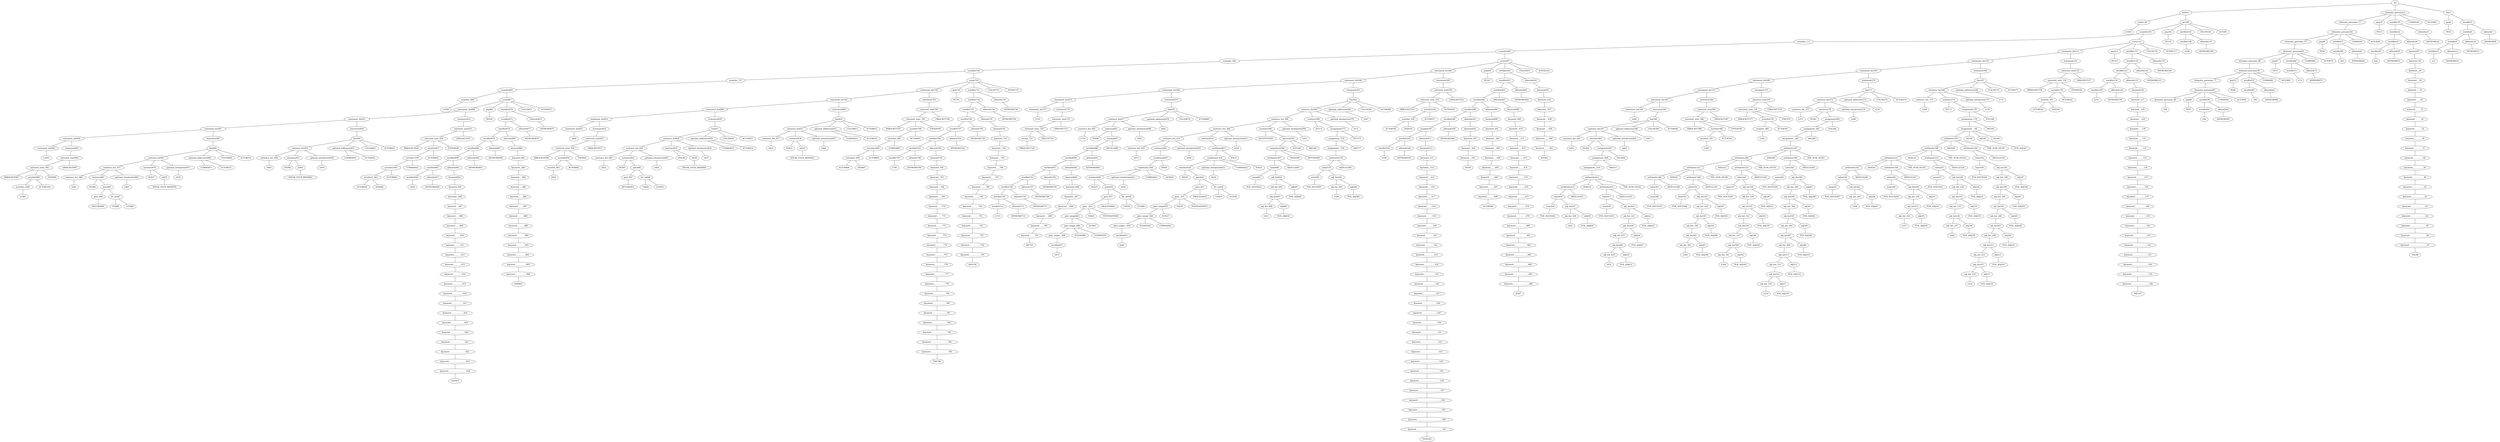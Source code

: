 strict graph {
	S0 -- actlist1
	S0 -- dramatis_personae2
	S0 -- title3

	title3 -- peq4
	title3 -- wordlist5

	wordlist5 -- wordlist6
	wordlist5 -- allwords7

	allwords7 -- ANYWORD8


	wordlist6 -- wordlist9
	wordlist6 -- allwords10

	allwords10 -- ANYWORD11


	wordlist9 -- wordlist12
	wordlist9 -- allwords13

	allwords13 -- ANYWORD14


	wordlist12 -- λ15

	peq4 -- PE16


	dramatis_personae2 -- dramatis_personae_17
	dramatis_personae2 -- peq18
	dramatis_personae2 -- wordlist19
	dramatis_personae2 -- COMMA20
	dramatis_personae2 -- ACTOR21



	wordlist19 -- wordlist22
	wordlist19 -- allwords23

	allwords23 -- ANYWORD24


	wordlist22 -- wordlist25
	wordlist22 -- allwords26

	allwords26 -- keyword27

	keyword27 -- keyword_28

	keyword_28 -- keyword__29

	keyword__29 -- keyword___30

	keyword___30 -- keyword____31

	keyword____31 -- keyword_____32

	keyword_____32 -- keyword______33

	keyword______33 -- keyword_______34

	keyword_______34 -- keyword________35

	keyword________35 -- keyword_________36

	keyword_________36 -- keyword__________37

	keyword__________37 -- keyword___________38

	keyword___________38 -- keyword____________39

	keyword____________39 -- keyword_____________40

	keyword_____________40 -- keyword______________41

	keyword______________41 -- keyword_______________42

	keyword_______________42 -- keyword________________43

	keyword________________43 -- keyword_________________44

	keyword_________________44 -- keyword__________________45

	keyword__________________45 -- keyword___________________46

	keyword___________________46 -- keyword____________________47

	keyword____________________47 -- THE48


	wordlist25 -- wordlist49
	wordlist25 -- allwords50

	allwords50 -- ANYWORD51


	wordlist49 -- λ52

	peq18 -- PE53


	dramatis_personae_17 -- dramatis_personae54

	dramatis_personae54 -- dramatis_personae_55
	dramatis_personae54 -- peq56
	dramatis_personae54 -- wordlist57
	dramatis_personae54 -- COMMA58
	dramatis_personae54 -- ACTOR59



	wordlist57 -- wordlist60
	wordlist57 -- allwords61

	allwords61 -- ANYWORD62


	wordlist60 -- λ63

	peq56 -- PE64


	dramatis_personae_55 -- dramatis_personae65

	dramatis_personae65 -- dramatis_personae_66
	dramatis_personae65 -- peq67
	dramatis_personae65 -- wordlist68
	dramatis_personae65 -- COMMA69
	dramatis_personae65 -- ACTOR70



	wordlist68 -- wordlist71
	wordlist68 -- allwords72

	allwords72 -- ANYWORD73


	wordlist71 -- λ74

	peq67 -- PE75


	dramatis_personae_66 -- dramatis_personae76

	dramatis_personae76 -- dramatis_personae_77
	dramatis_personae76 -- peq78
	dramatis_personae76 -- wordlist79
	dramatis_personae76 -- COMMA80
	dramatis_personae76 -- ACTOR81



	wordlist79 -- wordlist82
	wordlist79 -- allwords83

	allwords83 -- ANYWORD84


	wordlist82 -- λ85

	peq78 -- PE86


	dramatis_personae_77 -- dramatis_personae87

	dramatis_personae87 -- dramatis_personae_88
	dramatis_personae87 -- peq89
	dramatis_personae87 -- wordlist90
	dramatis_personae87 -- COMMA91
	dramatis_personae87 -- ACTOR92



	wordlist90 -- wordlist93
	wordlist90 -- allwords94

	allwords94 -- ANYWORD95


	wordlist93 -- λ96

	peq89 -- PE97


	dramatis_personae_88 -- λ98

	actlist1 -- actlist_99
	actlist1 -- act100

	act100 -- scenelist101
	act100 -- peq102
	act100 -- wordlist103
	act100 -- COLON104
	act100 -- ACT105



	wordlist103 -- wordlist106
	wordlist103 -- allwords107

	allwords107 -- ANYWORD108


	wordlist106 -- λ109

	peq102 -- PE110


	scenelist101 -- scenelist_111
	scenelist101 -- scene112

	scene112 -- statement_list113
	scene112 -- peq114
	scene112 -- wordlist115
	scene112 -- COLON116
	scene112 -- SCENE117



	wordlist115 -- wordlist118
	wordlist115 -- allwords119

	allwords119 -- ANYWORD120


	wordlist118 -- wordlist121
	wordlist118 -- allwords122

	allwords122 -- ANYWORD123


	wordlist121 -- wordlist124
	wordlist121 -- allwords125

	allwords125 -- keyword126

	keyword126 -- keyword_127

	keyword_127 -- keyword__128

	keyword__128 -- keyword___129

	keyword___129 -- keyword____130

	keyword____130 -- keyword_____131

	keyword_____131 -- keyword______132

	keyword______132 -- keyword_______133

	keyword_______133 -- keyword________134

	keyword________134 -- keyword_________135

	keyword_________135 -- keyword__________136

	keyword__________136 -- keyword___________137

	keyword___________137 -- keyword____________138

	keyword____________138 -- keyword_____________139

	keyword_____________139 -- keyword______________140

	keyword______________140 -- keyword_______________141

	keyword_______________141 -- keyword________________142

	keyword________________142 -- keyword_________________143

	keyword_________________143 -- keyword__________________144

	keyword__________________144 -- keyword___________________145

	keyword___________________145 -- keyword____________________146

	keyword____________________146 -- THE147


	wordlist124 -- wordlist148
	wordlist124 -- allwords149

	allwords149 -- ANYWORD150


	wordlist148 -- λ151

	peq114 -- PE152


	statement_list113 -- statement_list153
	statement_list113 -- statement154

	statement154 -- enterexit_stmt155

	enterexit_stmt155 -- enterexit_stmt_156
	enterexit_stmt155 -- LBRACKET157


	enterexit_stmt_156 -- RBRACKET158
	enterexit_stmt_156 -- actorlist159
	enterexit_stmt_156 -- ENTER160


	actorlist159 -- actorlist_161
	actorlist159 -- ACTOR162


	actorlist_161 -- ACTOR163
	actorlist_161 -- AND164




	statement_list153 -- statement_list165
	statement_list153 -- statement166

	statement166 -- line167

	line167 -- sentence_list168
	line167 -- optional_addressee169
	line167 -- COLON170
	line167 -- ACTOR171



	optional_addressee169 -- λ172

	sentence_list168 -- sentence_list_173
	sentence_list168 -- sentence174
	sentence_list168 -- optional_interjection175

	optional_interjection175 -- λ176

	sentence174 -- PE177
	sentence174 -- assignment178

	assignment178 -- assignment_179
	assignment178 -- YOU180


	assignment_179 -- assignment__181
	assignment_179 -- ARE182


	assignment__181 -- arithmetic183
	assignment__181 -- AS184
	assignment__181 -- adj185
	assignment__181 -- AS186


	adj185 -- POS_ADJ187



	arithmetic183 -- arithmetic188
	arithmetic183 -- AND189
	arithmetic183 -- arithmetic190
	arithmetic183 -- THE_SUM_OF191


	arithmetic190 -- value192
	arithmetic190 -- ARTICLE193


	value192 -- noun194
	value192 -- adj_list195

	adj_list195 -- adj_list_196
	adj_list195 -- adj197

	adj197 -- POS_ADJ198


	adj_list_196 -- adj_list199

	adj_list199 -- adj_list_200
	adj_list199 -- adj201

	adj201 -- POS_ADJ202


	adj_list_200 -- adj_list203

	adj_list203 -- adj_list_204
	adj_list203 -- adj205

	adj205 -- POS_ADJ206


	adj_list_204 -- adj_list207

	adj_list207 -- adj_list_208
	adj_list207 -- adj209

	adj209 -- POS_ADJ210


	adj_list_208 -- adj_list211

	adj_list211 -- adj_list_212
	adj_list211 -- adj213

	adj213 -- POS_ADJ214


	adj_list_212 -- adj_list215

	adj_list215 -- adj_list_216
	adj_list215 -- adj217

	adj217 -- POS_ADJ218


	adj_list_216 -- λ219

	noun194 -- POS_NOUN220



	arithmetic188 -- arithmetic221
	arithmetic188 -- AND222
	arithmetic188 -- arithmetic223
	arithmetic188 -- THE_SUM_OF224


	arithmetic223 -- value225
	arithmetic223 -- ARTICLE226


	value225 -- noun227
	value225 -- adj_list228

	adj_list228 -- adj_list_229
	adj_list228 -- adj230

	adj230 -- POS_ADJ231


	adj_list_229 -- adj_list232

	adj_list232 -- adj_list_233
	adj_list232 -- adj234

	adj234 -- POS_ADJ235


	adj_list_233 -- adj_list236

	adj_list236 -- adj_list_237
	adj_list236 -- adj238

	adj238 -- POS_ADJ239


	adj_list_237 -- λ240

	noun227 -- POS_NOUN241



	arithmetic221 -- arithmetic242
	arithmetic221 -- AND243
	arithmetic221 -- arithmetic244
	arithmetic221 -- THE_SUM_OF245


	arithmetic244 -- value246
	arithmetic244 -- ARTICLE247


	value246 -- noun248
	value246 -- adj_list249

	adj_list249 -- adj_list_250
	adj_list249 -- adj251

	adj251 -- POS_ADJ252


	adj_list_250 -- adj_list253

	adj_list253 -- adj_list_254
	adj_list253 -- adj255

	adj255 -- POS_ADJ256


	adj_list_254 -- λ257

	noun248 -- POS_NOUN258



	arithmetic242 -- value259
	arithmetic242 -- ARTICLE260


	value259 -- noun261
	value259 -- adj_list262

	adj_list262 -- adj_list_263
	adj_list262 -- adj264

	adj264 -- POS_ADJ265


	adj_list_263 -- λ266

	noun261 -- POS_NOUN267



	sentence_list_173 -- λ268

	statement_list165 -- statement_list269
	statement_list165 -- statement270

	statement270 -- line271

	line271 -- sentence_list272
	line271 -- optional_addressee273
	line271 -- COLON274
	line271 -- ACTOR275



	optional_addressee273 -- λ276

	sentence_list272 -- sentence_list_277
	sentence_list272 -- sentence278
	sentence_list272 -- optional_interjection279

	optional_interjection279 -- λ280

	sentence278 -- PE281
	sentence278 -- assignment282

	assignment282 -- assignment_283
	assignment282 -- YOU284


	assignment_283 -- assignment__285
	assignment_283 -- ARE286


	assignment__285 -- arithmetic287

	arithmetic287 -- arithmetic288
	arithmetic287 -- AND289
	arithmetic287 -- arithmetic290
	arithmetic287 -- THE_SUM_OF291


	arithmetic290 -- value292
	arithmetic290 -- ARTICLE293


	value292 -- noun294
	value292 -- adj_list295

	adj_list295 -- adj_list_296
	adj_list295 -- adj297

	adj297 -- POS_ADJ298


	adj_list_296 -- adj_list299

	adj_list299 -- adj_list_300
	adj_list299 -- adj301

	adj301 -- POS_ADJ302


	adj_list_300 -- adj_list303

	adj_list303 -- adj_list_304
	adj_list303 -- adj305

	adj305 -- POS_ADJ306


	adj_list_304 -- adj_list307

	adj_list307 -- adj_list_308
	adj_list307 -- adj309

	adj309 -- POS_ADJ310


	adj_list_308 -- adj_list311

	adj_list311 -- adj_list_312
	adj_list311 -- adj313

	adj313 -- POS_ADJ314


	adj_list_312 -- adj_list315

	adj_list315 -- adj_list_316
	adj_list315 -- adj317

	adj317 -- POS_ADJ318


	adj_list_316 -- λ319

	noun294 -- POS_NOUN320



	arithmetic288 -- arithmetic321
	arithmetic288 -- AND322
	arithmetic288 -- arithmetic323
	arithmetic288 -- THE_SUM_OF324


	arithmetic323 -- value325
	arithmetic323 -- ARTICLE326


	value325 -- noun327
	value325 -- adj_list328

	adj_list328 -- adj_list_329
	adj_list328 -- adj330

	adj330 -- POS_ADJ331


	adj_list_329 -- adj_list332

	adj_list332 -- adj_list_333
	adj_list332 -- adj334

	adj334 -- POS_ADJ335


	adj_list_333 -- adj_list336

	adj_list336 -- adj_list_337
	adj_list336 -- adj338

	adj338 -- POS_ADJ339


	adj_list_337 -- adj_list340

	adj_list340 -- adj_list_341
	adj_list340 -- adj342

	adj342 -- POS_ADJ343


	adj_list_341 -- λ344

	noun327 -- POS_NOUN345



	arithmetic321 -- arithmetic346
	arithmetic321 -- AND347
	arithmetic321 -- arithmetic348
	arithmetic321 -- THE_SUM_OF349


	arithmetic348 -- value350
	arithmetic348 -- ARTICLE351


	value350 -- noun352
	value350 -- adj_list353

	adj_list353 -- adj_list_354
	adj_list353 -- adj355

	adj355 -- POS_ADJ356


	adj_list_354 -- adj_list357

	adj_list357 -- adj_list_358
	adj_list357 -- adj359

	adj359 -- POS_ADJ360


	adj_list_358 -- adj_list361

	adj_list361 -- adj_list_362
	adj_list361 -- adj363

	adj363 -- POS_ADJ364


	adj_list_362 -- λ365

	noun352 -- POS_NOUN366



	arithmetic346 -- value367
	arithmetic346 -- ARTICLE368


	value367 -- noun369

	noun369 -- POS_NOUN370



	sentence_list_277 -- λ371

	statement_list269 -- statement_list372
	statement_list269 -- statement373

	statement373 -- enterexit_stmt374

	enterexit_stmt374 -- enterexit_stmt_375
	enterexit_stmt374 -- LBRACKET376


	enterexit_stmt_375 -- RBRACKET377
	enterexit_stmt_375 -- actorlist378
	enterexit_stmt_375 -- EXIT379


	actorlist378 -- actorlist_380
	actorlist378 -- ACTOR381


	actorlist_380 -- λ382


	statement_list372 -- statement_list383
	statement_list372 -- statement384

	statement384 -- enterexit_stmt385

	enterexit_stmt385 -- enterexit_stmt_386
	enterexit_stmt385 -- LBRACKET387


	enterexit_stmt_386 -- RBRACKET388
	enterexit_stmt_386 -- actorlist389
	enterexit_stmt_386 -- ENTER390


	actorlist389 -- actorlist_391
	actorlist389 -- ACTOR392


	actorlist_391 -- λ393


	statement_list383 -- statement_list394
	statement_list383 -- statement395

	statement395 -- line396

	line396 -- sentence_list397
	line396 -- optional_addressee398
	line396 -- COLON399
	line396 -- ACTOR400



	optional_addressee398 -- λ401

	sentence_list397 -- sentence_list_402
	sentence_list397 -- sentence403
	sentence_list397 -- optional_interjection404

	optional_interjection404 -- λ405

	sentence403 -- PE406
	sentence403 -- assignment407

	assignment407 -- assignment_408
	assignment407 -- YOU409


	assignment_408 -- assignment__410
	assignment_408 -- ARE411


	assignment__410 -- arithmetic412

	arithmetic412 -- arithmetic413
	arithmetic412 -- AND414
	arithmetic412 -- arithmetic415
	arithmetic412 -- THE_SUM_OF416


	arithmetic415 -- value417
	arithmetic415 -- ARTICLE418


	value417 -- noun419
	value417 -- adj_list420

	adj_list420 -- adj_list_421
	adj_list420 -- adj422

	adj422 -- POS_ADJ423


	adj_list_421 -- adj_list424

	adj_list424 -- adj_list_425
	adj_list424 -- adj426

	adj426 -- POS_ADJ427


	adj_list_425 -- adj_list428

	adj_list428 -- adj_list_429
	adj_list428 -- adj430

	adj430 -- POS_ADJ431


	adj_list_429 -- λ432

	noun419 -- POS_NOUN433



	arithmetic413 -- value434
	arithmetic413 -- ARTICLE435


	value434 -- noun436
	value434 -- adj_list437

	adj_list437 -- adj_list_438
	adj_list437 -- adj439

	adj439 -- POS_ADJ440


	adj_list_438 -- λ441

	noun436 -- POS_NOUN442



	sentence_list_402 -- λ443

	statement_list394 -- λ444

	scenelist_111 -- scenelist445

	scenelist445 -- scenelist_446
	scenelist445 -- scene447

	scene447 -- statement_list448
	scene447 -- peq449
	scene447 -- wordlist450
	scene447 -- COLON451
	scene447 -- SCENE452



	wordlist450 -- wordlist453
	wordlist450 -- allwords454

	allwords454 -- keyword455

	keyword455 -- keyword_456

	keyword_456 -- keyword__457

	keyword__457 -- keyword___458

	keyword___458 -- keyword____459

	keyword____459 -- keyword_____460

	keyword_____460 -- keyword______461

	keyword______461 -- WE462


	wordlist453 -- wordlist463
	wordlist453 -- allwords464

	allwords464 -- ANYWORD465


	wordlist463 -- wordlist466
	wordlist463 -- allwords467

	allwords467 -- keyword468

	keyword468 -- keyword_469

	keyword_469 -- keyword__470

	keyword__470 -- keyword___471

	keyword___471 -- keyword____472

	keyword____472 -- keyword_____473

	keyword_____473 -- keyword______474

	keyword______474 -- keyword_______475

	keyword_______475 -- keyword________476

	keyword________476 -- keyword_________477

	keyword_________477 -- keyword__________478

	keyword__________478 -- keyword___________479

	keyword___________479 -- keyword____________480

	keyword____________480 -- keyword_____________481

	keyword_____________481 -- keyword______________482

	keyword______________482 -- keyword_______________483

	keyword_______________483 -- keyword________________484

	keyword________________484 -- keyword_________________485

	keyword_________________485 -- keyword__________________486

	keyword__________________486 -- IF487


	wordlist466 -- wordlist488
	wordlist466 -- allwords489

	allwords489 -- keyword490

	keyword490 -- keyword_491

	keyword_491 -- keyword__492

	keyword__492 -- keyword___493

	keyword___493 -- keyword____494

	keyword____494 -- keyword_____495

	keyword_____495 -- keyword______496

	keyword______496 -- keyword_______497

	keyword_______497 -- keyword________498

	keyword________498 -- ACTOR499


	wordlist488 -- wordlist500
	wordlist488 -- allwords501

	allwords501 -- keyword502

	keyword502 -- keyword_503

	keyword_503 -- keyword__504

	keyword__504 -- keyword___505

	keyword___505 -- IS506


	wordlist500 -- wordlist507
	wordlist500 -- allwords508

	allwords508 -- ANYWORD509


	wordlist507 -- wordlist510
	wordlist507 -- allwords511

	allwords511 -- keyword512

	keyword512 -- keyword_513

	keyword_513 -- keyword__514

	keyword__514 -- keyword___515

	keyword___515 -- keyword____516

	keyword____516 -- keyword_____517

	keyword_____517 -- keyword______518

	keyword______518 -- keyword_______519

	keyword_______519 -- keyword________520

	keyword________520 -- keyword_________521

	keyword_________521 -- keyword__________522

	keyword__________522 -- keyword___________523

	keyword___________523 -- keyword____________524

	keyword____________524 -- keyword_____________525

	keyword_____________525 -- keyword______________526

	keyword______________526 -- keyword_______________527

	keyword_______________527 -- keyword________________528

	keyword________________528 -- keyword_________________529

	keyword_________________529 -- keyword__________________530

	keyword__________________530 -- keyword___________________531

	keyword___________________531 -- keyword____________________532

	keyword____________________532 -- keyword_____________________533

	keyword_____________________533 -- keyword______________________534

	keyword______________________534 -- keyword_______________________535

	keyword_______________________535 -- keyword________________________536

	keyword________________________536 -- keyword_________________________537

	keyword_________________________537 -- keyword__________________________538

	keyword__________________________538 -- keyword___________________________539

	keyword___________________________539 -- keyword____________________________540

	keyword____________________________540 -- keyword_____________________________541

	keyword_____________________________541 -- THAN542


	wordlist510 -- wordlist543
	wordlist510 -- allwords544

	allwords544 -- ANYWORD545


	wordlist543 -- λ546

	peq449 -- PE547


	statement_list448 -- statement_list548
	statement_list448 -- statement549

	statement549 -- enterexit_stmt550

	enterexit_stmt550 -- enterexit_stmt_551
	enterexit_stmt550 -- LBRACKET552


	enterexit_stmt_551 -- RBRACKET553
	enterexit_stmt_551 -- actorlist554
	enterexit_stmt_551 -- ENTER555


	actorlist554 -- actorlist_556
	actorlist554 -- ACTOR557


	actorlist_556 -- ACTOR558
	actorlist_556 -- AND559




	statement_list548 -- statement_list560
	statement_list548 -- statement561

	statement561 -- line562

	line562 -- sentence_list563
	line562 -- optional_addressee564
	line562 -- COLON565
	line562 -- ACTOR566



	optional_addressee564 -- λ567

	sentence_list563 -- sentence_list_568
	sentence_list563 -- sentence569
	sentence_list563 -- optional_interjection570

	optional_interjection570 -- λ571

	sentence569 -- PE572
	sentence569 -- assignment573

	assignment573 -- assignment_574
	assignment573 -- YOU575


	assignment_574 -- assignment__576
	assignment_574 -- ARE577


	assignment__576 -- arithmetic578

	arithmetic578 -- value579
	arithmetic578 -- ARTICLE580


	value579 -- noun581
	value579 -- adj_list582

	adj_list582 -- adj_list_583
	adj_list582 -- adj584

	adj584 -- POS_ADJ585


	adj_list_583 -- λ586

	noun581 -- POS_NOUN587



	sentence_list_568 -- sentence_list_588
	sentence_list_568 -- sentence589
	sentence_list_568 -- optional_interjection590

	optional_interjection590 -- λ591

	sentence589 -- QUESTION592
	sentence589 -- question593

	question593 -- comparison594
	question593 -- YOU595
	question593 -- ARE596



	comparison594 -- arithmetic597
	comparison594 -- THAN598
	comparison594 -- BETTER599



	arithmetic597 -- value600
	arithmetic597 -- ARTICLE601


	value600 -- noun602
	value600 -- adj_list603

	adj_list603 -- adj_list_604
	adj_list603 -- adj605

	adj605 -- POS_ADJ606


	adj_list_604 -- adj_list607

	adj_list607 -- adj_list_608
	adj_list607 -- adj609

	adj609 -- POS_ADJ610


	adj_list_608 -- λ611

	noun602 -- POS_NOUN612



	sentence_list_588 -- sentence_list_613
	sentence_list_588 -- sentence614
	sentence_list_588 -- optional_interjection615

	optional_interjection615 -- λ616

	sentence614 -- conditional617

	conditional617 -- conditional_618
	conditional617 -- IF619


	conditional_618 -- sentence620
	conditional_618 -- optional_interjection621
	conditional_618 -- COMMA622
	conditional_618 -- SO623



	optional_interjection621 -- λ624

	sentence620 -- PE625
	sentence620 -- goto626

	goto626 -- goto_627
	goto626 -- let_us628

	let_us628 -- US629
	let_us628 -- LET630



	goto_627 -- goto__631
	goto_627 -- PROCEED632


	goto__631 -- goto_target633
	goto__631 -- TO634
	goto__631 -- POSTHASTE635



	goto_target633 -- goto_target_636
	goto_target633 -- ACT637


	goto_target_636 -- goto_target__638
	goto_target_636 -- SCENE639
	goto_target_636 -- COMMA640



	goto_target__638 -- wordlist641

	wordlist641 -- λ642


	sentence_list_613 -- sentence_list_643
	sentence_list_613 -- sentence644
	sentence_list_613 -- optional_interjection645

	optional_interjection645 -- λ646

	sentence644 -- conditional647

	conditional647 -- conditional_648
	conditional647 -- IF649


	conditional_648 -- sentence650
	conditional_648 -- optional_interjection651
	conditional_648 -- COMMA652
	conditional_648 -- NOT653



	optional_interjection651 -- λ654

	sentence650 -- PE655
	sentence650 -- goto656

	goto656 -- goto_657
	goto656 -- let_us658

	let_us658 -- US659
	let_us658 -- LET660



	goto_657 -- goto__661
	goto_657 -- PROCEED662


	goto__661 -- goto_target663
	goto__661 -- TO664
	goto__661 -- POSTHASTE665



	goto_target663 -- goto_target_666
	goto_target663 -- ACT667


	goto_target_666 -- goto_target__668
	goto_target_666 -- SCENE669
	goto_target_666 -- COMMA670



	goto_target__668 -- wordlist671

	wordlist671 -- λ672


	sentence_list_643 -- λ673

	statement_list560 -- statement_list674
	statement_list560 -- statement675

	statement675 -- line676

	line676 -- sentence_list677
	line676 -- optional_addressee678
	line676 -- COLON679
	line676 -- ACTOR680



	optional_addressee678 -- λ681

	sentence_list677 -- sentence_list_682
	sentence_list677 -- sentence683
	sentence_list677 -- optional_interjection684

	optional_interjection684 -- λ685

	sentence683 -- PE686
	sentence683 -- stackop687

	stackop687 -- wordlist688
	stackop687 -- RECALL689


	wordlist688 -- wordlist690
	wordlist688 -- allwords691

	allwords691 -- ANYWORD692


	wordlist690 -- wordlist693
	wordlist690 -- allwords694

	allwords694 -- keyword695

	keyword695 -- keyword_696

	keyword_696 -- keyword__697

	keyword__697 -- keyword___698

	keyword___698 -- keyword____699

	keyword____699 -- keyword_____700

	keyword_____700 -- keyword______701

	keyword______701 -- WE702


	wordlist693 -- wordlist703
	wordlist693 -- allwords704

	allwords704 -- ANYWORD705


	wordlist703 -- wordlist706
	wordlist703 -- allwords707

	allwords707 -- ANYWORD708


	wordlist706 -- wordlist709
	wordlist706 -- allwords710

	allwords710 -- ANYWORD711


	wordlist709 -- wordlist712
	wordlist709 -- allwords713

	allwords713 -- ANYWORD714


	wordlist712 -- λ715


	sentence_list_682 -- λ716

	statement_list674 -- statement_list717
	statement_list674 -- statement718

	statement718 -- enterexit_stmt719

	enterexit_stmt719 -- enterexit_stmt_720
	enterexit_stmt719 -- LBRACKET721


	enterexit_stmt_720 -- exeunt_722
	enterexit_stmt_720 -- EXEUNT723


	exeunt_722 -- RBRACKET724


	statement_list717 -- λ725

	scenelist_446 -- scenelist726

	scenelist726 -- scenelist_727
	scenelist726 -- scene728

	scene728 -- statement_list729
	scene728 -- peq730
	scene728 -- wordlist731
	scene728 -- COLON732
	scene728 -- SCENE733



	wordlist731 -- wordlist734
	wordlist731 -- allwords735

	allwords735 -- ANYWORD736


	wordlist734 -- wordlist737
	wordlist734 -- allwords738

	allwords738 -- ANYWORD739


	wordlist737 -- wordlist740
	wordlist737 -- allwords741

	allwords741 -- keyword742

	keyword742 -- keyword_743

	keyword_743 -- keyword__744

	keyword__744 -- keyword___745

	keyword___745 -- keyword____746

	keyword____746 -- keyword_____747

	keyword_____747 -- keyword______748

	keyword______748 -- keyword_______749

	keyword_______749 -- keyword________750

	keyword________750 -- keyword_________751

	keyword_________751 -- keyword__________752

	keyword__________752 -- keyword___________753

	keyword___________753 -- keyword____________754

	keyword____________754 -- keyword_____________755

	keyword_____________755 -- AND756


	wordlist740 -- wordlist757
	wordlist740 -- allwords758

	allwords758 -- ANYWORD759


	wordlist757 -- wordlist760
	wordlist757 -- allwords761

	allwords761 -- ANYWORD762


	wordlist760 -- wordlist763
	wordlist760 -- allwords764

	allwords764 -- keyword765

	keyword765 -- keyword_766

	keyword_766 -- keyword__767

	keyword__767 -- keyword___768

	keyword___768 -- keyword____769

	keyword____769 -- keyword_____770

	keyword_____770 -- keyword______771

	keyword______771 -- keyword_______772

	keyword_______772 -- keyword________773

	keyword________773 -- keyword_________774

	keyword_________774 -- keyword__________775

	keyword__________775 -- keyword___________776

	keyword___________776 -- keyword____________777

	keyword____________777 -- keyword_____________778

	keyword_____________778 -- keyword______________779

	keyword______________779 -- keyword_______________780

	keyword_______________780 -- keyword________________781

	keyword________________781 -- keyword_________________782

	keyword_________________782 -- keyword__________________783

	keyword__________________783 -- keyword___________________784

	keyword___________________784 -- keyword____________________785

	keyword____________________785 -- THE786


	wordlist763 -- wordlist787
	wordlist763 -- allwords788

	allwords788 -- ANYWORD789


	wordlist787 -- λ790

	peq730 -- PE791


	statement_list729 -- statement_list792
	statement_list729 -- statement793

	statement793 -- enterexit_stmt794

	enterexit_stmt794 -- enterexit_stmt_795
	enterexit_stmt794 -- LBRACKET796


	enterexit_stmt_795 -- RBRACKET797
	enterexit_stmt_795 -- actorlist798
	enterexit_stmt_795 -- ENTER799


	actorlist798 -- actorlist_800
	actorlist798 -- ACTOR801


	actorlist_800 -- actorlist2802
	actorlist_800 -- COMMA803


	actorlist2802 -- actorlist2_804
	actorlist2802 -- ACTOR805


	actorlist2_804 -- ACTOR806
	actorlist2_804 -- AND807




	statement_list792 -- statement_list808
	statement_list792 -- statement809

	statement809 -- line810

	line810 -- sentence_list811
	line810 -- optional_addressee812
	line810 -- COLON813
	line810 -- ACTOR814



	optional_addressee812 -- COMMA815
	optional_addressee812 -- ACTOR816



	sentence_list811 -- sentence_list_817
	sentence_list811 -- sentence818
	sentence_list811 -- optional_interjection819

	optional_interjection819 -- λ820

	sentence818 -- PE821
	sentence818 -- io822

	io822 -- SPEAK_YOUR_MIND823



	sentence_list_817 -- λ824

	statement_list808 -- statement_list825
	statement_list808 -- statement826

	statement826 -- line827

	line827 -- sentence_list828
	line827 -- optional_addressee829
	line827 -- COLON830
	line827 -- ACTOR831



	optional_addressee829 -- COMMA832
	optional_addressee829 -- ACTOR833



	sentence_list828 -- sentence_list_834
	sentence_list828 -- sentence835
	sentence_list828 -- optional_interjection836

	optional_interjection836 -- λ837

	sentence835 -- PE838
	sentence835 -- io839

	io839 -- SPEAK_YOUR_MIND840



	sentence_list_834 -- sentence_list_841
	sentence_list_834 -- sentence842
	sentence_list_834 -- optional_interjection843

	optional_interjection843 -- λ844

	sentence842 -- PE845
	sentence842 -- goto846

	goto846 -- goto_847
	goto846 -- let_us848

	let_us848 -- US849
	let_us848 -- LET850



	goto_847 -- RETURN851



	sentence_list_841 -- λ852

	statement_list825 -- statement_list853
	statement_list825 -- statement854

	statement854 -- enterexit_stmt855

	enterexit_stmt855 -- enterexit_stmt_856
	enterexit_stmt855 -- LBRACKET857


	enterexit_stmt_856 -- RBRACKET858
	enterexit_stmt_856 -- actorlist859
	enterexit_stmt_856 -- EXIT860


	actorlist859 -- actorlist_861
	actorlist859 -- ACTOR862


	actorlist_861 -- λ863


	statement_list853 -- λ864

	scenelist_727 -- scenelist865

	scenelist865 -- scenelist_866
	scenelist865 -- scene867

	scene867 -- statement_list868
	scene867 -- peq869
	scene867 -- wordlist870
	scene867 -- COLON871
	scene867 -- SCENE872



	wordlist870 -- wordlist873
	wordlist870 -- allwords874

	allwords874 -- ANYWORD875


	wordlist873 -- wordlist876
	wordlist873 -- allwords877

	allwords877 -- ANYWORD878


	wordlist876 -- wordlist879
	wordlist876 -- allwords880

	allwords880 -- keyword881

	keyword881 -- keyword_882

	keyword_882 -- keyword__883

	keyword__883 -- keyword___884

	keyword___884 -- keyword____885

	keyword____885 -- keyword_____886

	keyword_____886 -- keyword______887

	keyword______887 -- keyword_______888

	keyword_______888 -- keyword________889

	keyword________889 -- keyword_________890

	keyword_________890 -- keyword__________891

	keyword__________891 -- keyword___________892

	keyword___________892 -- keyword____________893

	keyword____________893 -- keyword_____________894

	keyword_____________894 -- AND895


	wordlist879 -- wordlist896
	wordlist879 -- allwords897

	allwords897 -- ANYWORD898


	wordlist896 -- wordlist899
	wordlist896 -- allwords900

	allwords900 -- ANYWORD901


	wordlist899 -- wordlist902
	wordlist899 -- allwords903

	allwords903 -- keyword904

	keyword904 -- keyword_905

	keyword_905 -- keyword__906

	keyword__906 -- keyword___907

	keyword___907 -- keyword____908

	keyword____908 -- keyword_____909

	keyword_____909 -- keyword______910

	keyword______910 -- keyword_______911

	keyword_______911 -- keyword________912

	keyword________912 -- keyword_________913

	keyword_________913 -- keyword__________914

	keyword__________914 -- keyword___________915

	keyword___________915 -- keyword____________916

	keyword____________916 -- keyword_____________917

	keyword_____________917 -- keyword______________918

	keyword______________918 -- keyword_______________919

	keyword_______________919 -- keyword________________920

	keyword________________920 -- keyword_________________921

	keyword_________________921 -- keyword__________________922

	keyword__________________922 -- keyword___________________923

	keyword___________________923 -- keyword____________________924

	keyword____________________924 -- THE925


	wordlist902 -- wordlist926
	wordlist902 -- allwords927

	allwords927 -- ANYWORD928


	wordlist926 -- λ929

	peq869 -- PE930


	statement_list868 -- statement_list931
	statement_list868 -- statement932

	statement932 -- enterexit_stmt933

	enterexit_stmt933 -- enterexit_stmt_934
	enterexit_stmt933 -- LBRACKET935


	enterexit_stmt_934 -- RBRACKET936
	enterexit_stmt_934 -- actorlist937
	enterexit_stmt_934 -- ENTER938


	actorlist937 -- actorlist_939
	actorlist937 -- ACTOR940


	actorlist_939 -- actorlist2941
	actorlist_939 -- COMMA942


	actorlist2941 -- actorlist2_943
	actorlist2941 -- ACTOR944


	actorlist2_943 -- ACTOR945
	actorlist2_943 -- AND946




	statement_list931 -- statement_list947
	statement_list931 -- statement948

	statement948 -- line949

	line949 -- sentence_list950
	line949 -- optional_addressee951
	line949 -- COLON952
	line949 -- ACTOR953



	optional_addressee951 -- COMMA954
	optional_addressee951 -- ACTOR955



	sentence_list950 -- sentence_list_956
	sentence_list950 -- sentence957
	sentence_list950 -- optional_interjection958

	optional_interjection958 -- λ959

	sentence957 -- PE960
	sentence957 -- io961

	io961 -- SPEAK_YOUR_MIND962



	sentence_list_956 -- λ963

	statement_list947 -- statement_list964
	statement_list947 -- statement965

	statement965 -- line966

	line966 -- sentence_list967
	line966 -- optional_addressee968
	line966 -- COLON969
	line966 -- ACTOR970



	optional_addressee968 -- COMMA971
	optional_addressee968 -- ACTOR972



	sentence_list967 -- sentence_list_973
	sentence_list967 -- sentence974
	sentence_list967 -- optional_interjection975

	optional_interjection975 -- λ976

	sentence974 -- PE977
	sentence974 -- io978

	io978 -- SPEAK_YOUR_MIND979



	sentence_list_973 -- sentence_list_980
	sentence_list_973 -- sentence981
	sentence_list_973 -- optional_interjection982

	optional_interjection982 -- λ983

	sentence981 -- PE984
	sentence981 -- goto985

	goto985 -- goto_986
	goto985 -- let_us987

	let_us987 -- US988
	let_us987 -- LET989



	goto_986 -- RETURN990



	sentence_list_980 -- λ991

	statement_list964 -- statement_list992
	statement_list964 -- statement993

	statement993 -- enterexit_stmt994

	enterexit_stmt994 -- enterexit_stmt_995
	enterexit_stmt994 -- LBRACKET996


	enterexit_stmt_995 -- RBRACKET997
	enterexit_stmt_995 -- actorlist998
	enterexit_stmt_995 -- EXIT999


	actorlist998 -- actorlist_1000
	actorlist998 -- ACTOR1001


	actorlist_1000 -- λ1002


	statement_list992 -- λ1003

	scenelist_866 -- λ1004

	actlist_99 -- λ1005


}